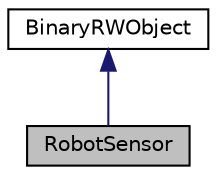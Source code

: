 digraph "RobotSensor"
{
  edge [fontname="Helvetica",fontsize="10",labelfontname="Helvetica",labelfontsize="10"];
  node [fontname="Helvetica",fontsize="10",shape=record];
  Node0 [label="RobotSensor",height=0.2,width=0.4,color="black", fillcolor="grey75", style="filled", fontcolor="black"];
  Node1 -> Node0 [dir="back",color="midnightblue",fontsize="10",style="solid",fontname="Helvetica"];
  Node1 [label="BinaryRWObject",height=0.2,width=0.4,color="black", fillcolor="white", style="filled",URL="$interface_binary_r_w_object.html",tooltip="Interface for objects that can read/write binary data to files "];
}
